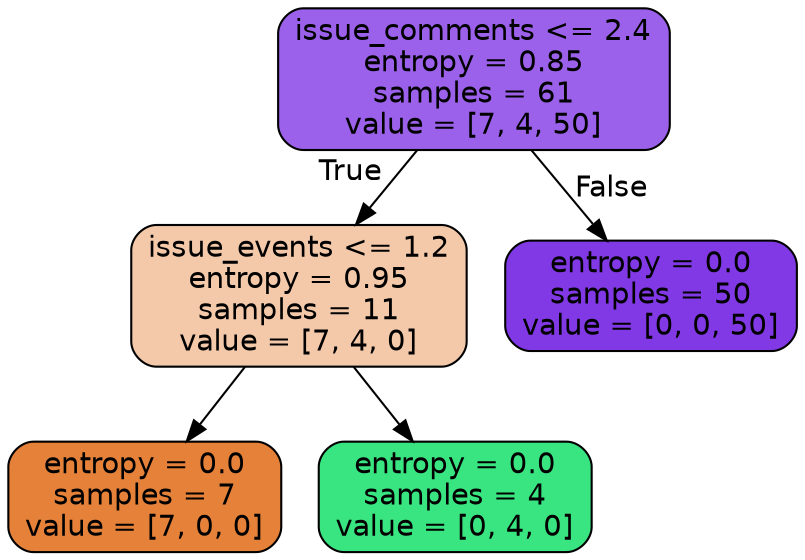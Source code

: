 digraph Tree {
node [shape=box, style="filled, rounded", color="black", fontname=helvetica] ;
edge [fontname=helvetica] ;
0 [label="issue_comments <= 2.4\nentropy = 0.85\nsamples = 61\nvalue = [7, 4, 50]", fillcolor="#9b61ea"] ;
1 [label="issue_events <= 1.2\nentropy = 0.95\nsamples = 11\nvalue = [7, 4, 0]", fillcolor="#f4c9aa"] ;
0 -> 1 [labeldistance=2.5, labelangle=45, headlabel="True"] ;
2 [label="entropy = 0.0\nsamples = 7\nvalue = [7, 0, 0]", fillcolor="#e58139"] ;
1 -> 2 ;
3 [label="entropy = 0.0\nsamples = 4\nvalue = [0, 4, 0]", fillcolor="#39e581"] ;
1 -> 3 ;
4 [label="entropy = 0.0\nsamples = 50\nvalue = [0, 0, 50]", fillcolor="#8139e5"] ;
0 -> 4 [labeldistance=2.5, labelangle=-45, headlabel="False"] ;
}